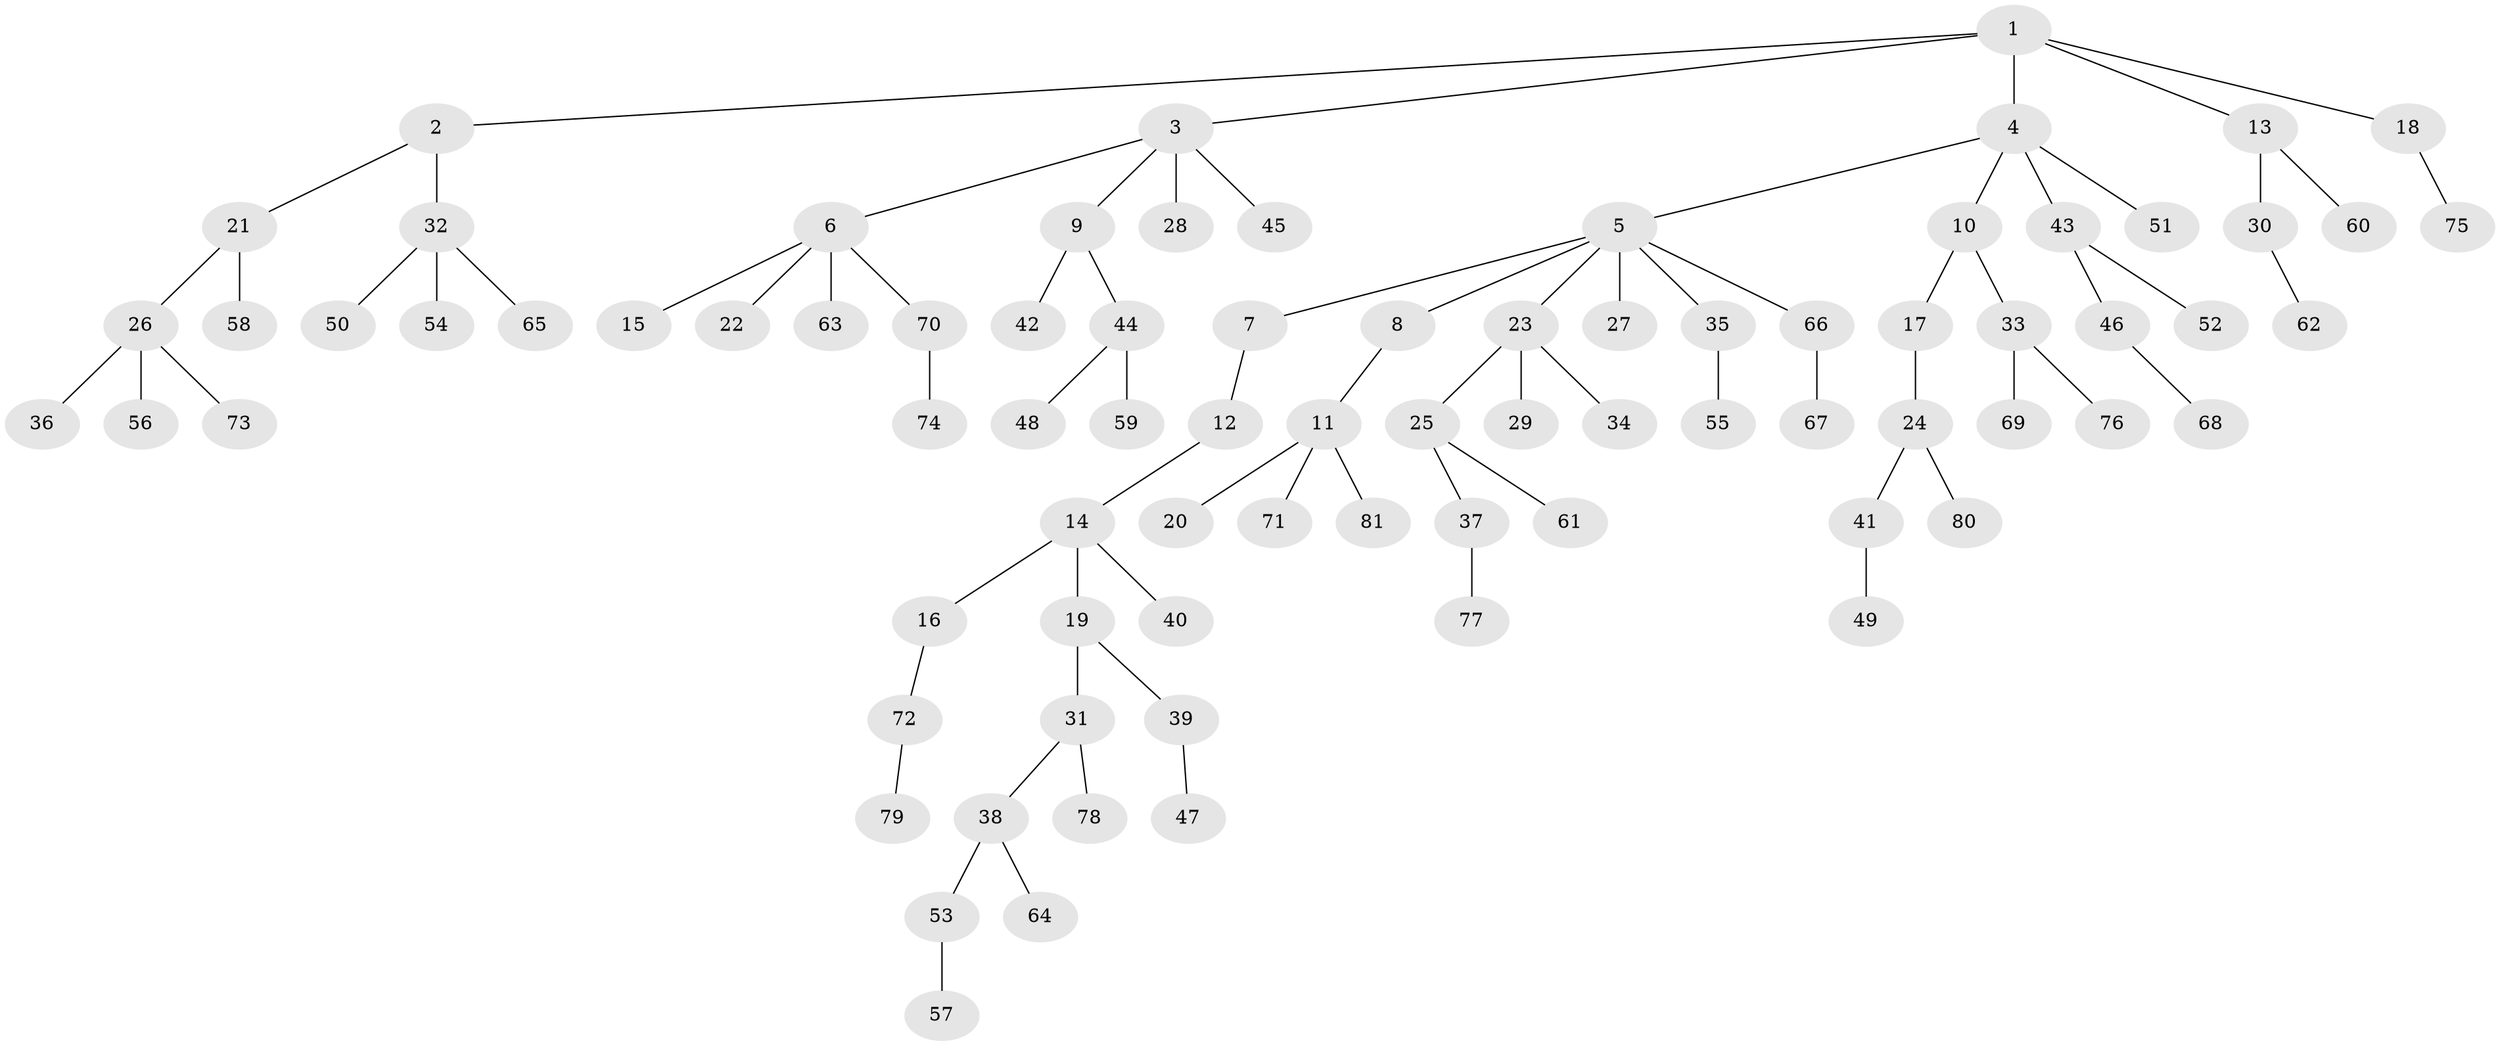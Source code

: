 // Generated by graph-tools (version 1.1) at 2025/37/03/09/25 02:37:03]
// undirected, 81 vertices, 80 edges
graph export_dot {
graph [start="1"]
  node [color=gray90,style=filled];
  1;
  2;
  3;
  4;
  5;
  6;
  7;
  8;
  9;
  10;
  11;
  12;
  13;
  14;
  15;
  16;
  17;
  18;
  19;
  20;
  21;
  22;
  23;
  24;
  25;
  26;
  27;
  28;
  29;
  30;
  31;
  32;
  33;
  34;
  35;
  36;
  37;
  38;
  39;
  40;
  41;
  42;
  43;
  44;
  45;
  46;
  47;
  48;
  49;
  50;
  51;
  52;
  53;
  54;
  55;
  56;
  57;
  58;
  59;
  60;
  61;
  62;
  63;
  64;
  65;
  66;
  67;
  68;
  69;
  70;
  71;
  72;
  73;
  74;
  75;
  76;
  77;
  78;
  79;
  80;
  81;
  1 -- 2;
  1 -- 3;
  1 -- 4;
  1 -- 13;
  1 -- 18;
  2 -- 21;
  2 -- 32;
  3 -- 6;
  3 -- 9;
  3 -- 28;
  3 -- 45;
  4 -- 5;
  4 -- 10;
  4 -- 43;
  4 -- 51;
  5 -- 7;
  5 -- 8;
  5 -- 23;
  5 -- 27;
  5 -- 35;
  5 -- 66;
  6 -- 15;
  6 -- 22;
  6 -- 63;
  6 -- 70;
  7 -- 12;
  8 -- 11;
  9 -- 42;
  9 -- 44;
  10 -- 17;
  10 -- 33;
  11 -- 20;
  11 -- 71;
  11 -- 81;
  12 -- 14;
  13 -- 30;
  13 -- 60;
  14 -- 16;
  14 -- 19;
  14 -- 40;
  16 -- 72;
  17 -- 24;
  18 -- 75;
  19 -- 31;
  19 -- 39;
  21 -- 26;
  21 -- 58;
  23 -- 25;
  23 -- 29;
  23 -- 34;
  24 -- 41;
  24 -- 80;
  25 -- 37;
  25 -- 61;
  26 -- 36;
  26 -- 56;
  26 -- 73;
  30 -- 62;
  31 -- 38;
  31 -- 78;
  32 -- 50;
  32 -- 54;
  32 -- 65;
  33 -- 69;
  33 -- 76;
  35 -- 55;
  37 -- 77;
  38 -- 53;
  38 -- 64;
  39 -- 47;
  41 -- 49;
  43 -- 46;
  43 -- 52;
  44 -- 48;
  44 -- 59;
  46 -- 68;
  53 -- 57;
  66 -- 67;
  70 -- 74;
  72 -- 79;
}
